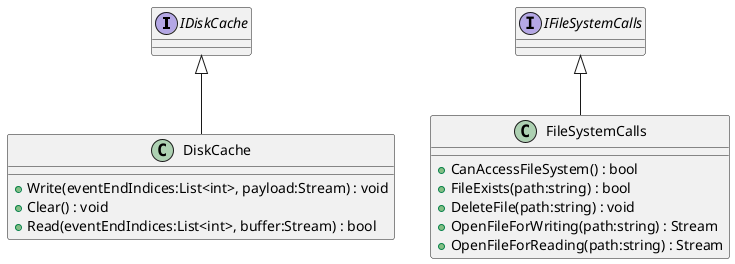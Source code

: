 @startuml
interface IDiskCache {
}
interface IFileSystemCalls {
}
class FileSystemCalls {
    + CanAccessFileSystem() : bool
    + FileExists(path:string) : bool
    + DeleteFile(path:string) : void
    + OpenFileForWriting(path:string) : Stream
    + OpenFileForReading(path:string) : Stream
}
class DiskCache {
    + Write(eventEndIndices:List<int>, payload:Stream) : void
    + Clear() : void
    + Read(eventEndIndices:List<int>, buffer:Stream) : bool
}
IFileSystemCalls <|-- FileSystemCalls
IDiskCache <|-- DiskCache
@enduml
